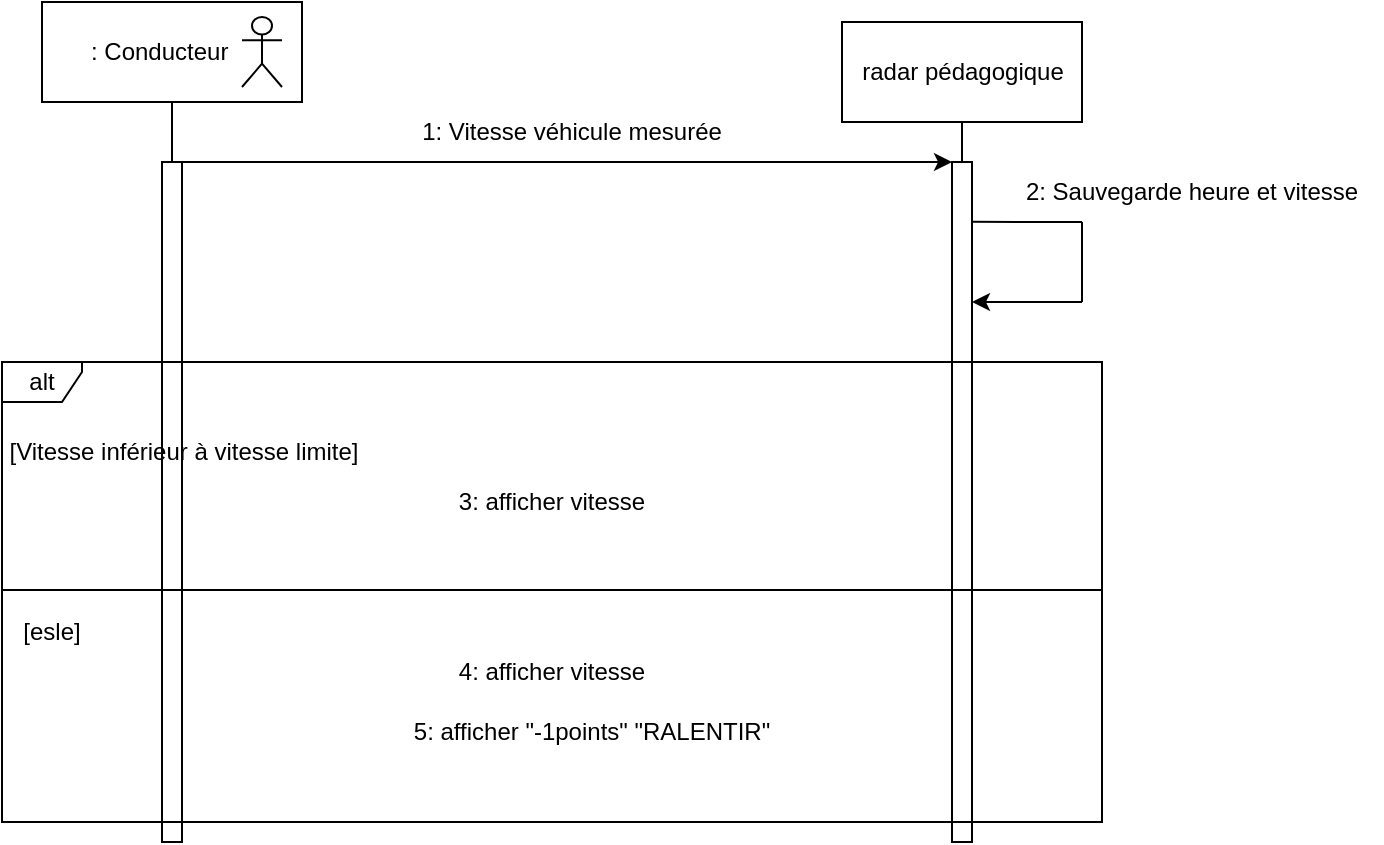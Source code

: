 <mxfile version="20.4.0" type="device"><diagram id="_Et_Fy_tGwG_t7Ec6Fml" name="Page-1"><mxGraphModel dx="781" dy="507" grid="1" gridSize="10" guides="1" tooltips="1" connect="1" arrows="1" fold="1" page="1" pageScale="1" pageWidth="827" pageHeight="1169" math="0" shadow="0"><root><mxCell id="0"/><mxCell id="1" parent="0"/><mxCell id="c1ZY-UzTme3sHLgllS3n-1" value=": Conducteur&amp;nbsp; &amp;nbsp;&amp;nbsp;" style="html=1;" vertex="1" parent="1"><mxGeometry x="180" y="60" width="130" height="50" as="geometry"/></mxCell><mxCell id="c1ZY-UzTme3sHLgllS3n-3" value="" style="shape=umlActor;verticalLabelPosition=bottom;verticalAlign=top;html=1;" vertex="1" parent="1"><mxGeometry x="280" y="67.5" width="20" height="35" as="geometry"/></mxCell><mxCell id="c1ZY-UzTme3sHLgllS3n-4" value="radar pédagogique" style="html=1;" vertex="1" parent="1"><mxGeometry x="580" y="70" width="120" height="50" as="geometry"/></mxCell><mxCell id="c1ZY-UzTme3sHLgllS3n-6" value="" style="html=1;" vertex="1" parent="1"><mxGeometry x="240" y="140" width="10" height="340" as="geometry"/></mxCell><mxCell id="c1ZY-UzTme3sHLgllS3n-7" value="" style="html=1;" vertex="1" parent="1"><mxGeometry x="635" y="140" width="10" height="340" as="geometry"/></mxCell><mxCell id="c1ZY-UzTme3sHLgllS3n-10" value="" style="endArrow=none;html=1;rounded=0;entryX=0.5;entryY=1;entryDx=0;entryDy=0;exitX=0.5;exitY=0;exitDx=0;exitDy=0;" edge="1" parent="1" source="c1ZY-UzTme3sHLgllS3n-6" target="c1ZY-UzTme3sHLgllS3n-1"><mxGeometry width="50" height="50" relative="1" as="geometry"><mxPoint x="220" y="160" as="sourcePoint"/><mxPoint x="270" y="110" as="targetPoint"/></mxGeometry></mxCell><mxCell id="c1ZY-UzTme3sHLgllS3n-11" value="" style="endArrow=none;html=1;rounded=0;entryX=0.5;entryY=1;entryDx=0;entryDy=0;" edge="1" parent="1" target="c1ZY-UzTme3sHLgllS3n-4"><mxGeometry width="50" height="50" relative="1" as="geometry"><mxPoint x="640" y="140" as="sourcePoint"/><mxPoint x="255" y="120" as="targetPoint"/></mxGeometry></mxCell><mxCell id="c1ZY-UzTme3sHLgllS3n-12" value="" style="endArrow=classic;html=1;rounded=0;exitX=0.5;exitY=0;exitDx=0;exitDy=0;entryX=0;entryY=0;entryDx=0;entryDy=0;" edge="1" parent="1" source="c1ZY-UzTme3sHLgllS3n-6" target="c1ZY-UzTme3sHLgllS3n-7"><mxGeometry width="50" height="50" relative="1" as="geometry"><mxPoint x="320" y="190" as="sourcePoint"/><mxPoint x="370" y="140" as="targetPoint"/></mxGeometry></mxCell><mxCell id="c1ZY-UzTme3sHLgllS3n-13" value="1: Vitesse véhicule mesurée" style="text;html=1;strokeColor=none;fillColor=none;align=center;verticalAlign=middle;whiteSpace=wrap;rounded=0;strokeWidth=1;" vertex="1" parent="1"><mxGeometry x="360" y="110" width="170" height="30" as="geometry"/></mxCell><mxCell id="c1ZY-UzTme3sHLgllS3n-14" value="" style="endArrow=none;html=1;rounded=0;exitX=0.975;exitY=0.088;exitDx=0;exitDy=0;exitPerimeter=0;" edge="1" parent="1" source="c1ZY-UzTme3sHLgllS3n-7"><mxGeometry width="50" height="50" relative="1" as="geometry"><mxPoint x="650" y="170" as="sourcePoint"/><mxPoint x="700" y="170" as="targetPoint"/></mxGeometry></mxCell><mxCell id="c1ZY-UzTme3sHLgllS3n-15" value="" style="endArrow=none;html=1;rounded=0;" edge="1" parent="1"><mxGeometry width="50" height="50" relative="1" as="geometry"><mxPoint x="700" y="210" as="sourcePoint"/><mxPoint x="700" y="170" as="targetPoint"/></mxGeometry></mxCell><mxCell id="c1ZY-UzTme3sHLgllS3n-16" value="" style="endArrow=classic;html=1;rounded=0;" edge="1" parent="1"><mxGeometry width="50" height="50" relative="1" as="geometry"><mxPoint x="700" y="210" as="sourcePoint"/><mxPoint x="645" y="210" as="targetPoint"/></mxGeometry></mxCell><mxCell id="c1ZY-UzTme3sHLgllS3n-17" value="2: Sauvegarde heure et vitesse" style="text;html=1;strokeColor=none;fillColor=none;align=center;verticalAlign=middle;whiteSpace=wrap;rounded=0;strokeWidth=1;rotation=0;" vertex="1" parent="1"><mxGeometry x="660" y="140" width="190" height="30" as="geometry"/></mxCell><mxCell id="c1ZY-UzTme3sHLgllS3n-18" value="alt" style="shape=umlFrame;whiteSpace=wrap;html=1;strokeWidth=1;width=40;height=20;" vertex="1" parent="1"><mxGeometry x="160" y="240" width="550" height="230" as="geometry"/></mxCell><mxCell id="c1ZY-UzTme3sHLgllS3n-19" value="[Vitesse inférieur à vitesse limite]" style="text;html=1;strokeColor=none;fillColor=none;align=center;verticalAlign=middle;whiteSpace=wrap;rounded=0;strokeWidth=1;" vertex="1" parent="1"><mxGeometry x="161" y="270" width="180" height="30" as="geometry"/></mxCell><mxCell id="c1ZY-UzTme3sHLgllS3n-20" value="[esle]" style="text;html=1;strokeColor=none;fillColor=none;align=center;verticalAlign=middle;whiteSpace=wrap;rounded=0;strokeWidth=1;" vertex="1" parent="1"><mxGeometry x="160" y="360" width="50" height="30" as="geometry"/></mxCell><mxCell id="c1ZY-UzTme3sHLgllS3n-24" value="" style="line;strokeWidth=1;fillColor=none;align=left;verticalAlign=middle;spacingTop=-1;spacingLeft=3;spacingRight=3;rotatable=0;labelPosition=right;points=[];portConstraint=eastwest;strokeColor=inherit;" vertex="1" parent="1"><mxGeometry x="160" y="350" width="550" height="8" as="geometry"/></mxCell><mxCell id="c1ZY-UzTme3sHLgllS3n-25" value="3: afficher vitesse" style="text;html=1;strokeColor=none;fillColor=none;align=center;verticalAlign=middle;whiteSpace=wrap;rounded=0;strokeWidth=1;" vertex="1" parent="1"><mxGeometry x="350" y="295" width="170" height="30" as="geometry"/></mxCell><mxCell id="c1ZY-UzTme3sHLgllS3n-26" value="4: afficher vitesse" style="text;html=1;strokeColor=none;fillColor=none;align=center;verticalAlign=middle;whiteSpace=wrap;rounded=0;strokeWidth=1;" vertex="1" parent="1"><mxGeometry x="350" y="380" width="170" height="30" as="geometry"/></mxCell><mxCell id="c1ZY-UzTme3sHLgllS3n-27" value="5: afficher &quot;-1points&quot; &quot;RALENTIR&quot;" style="text;html=1;strokeColor=none;fillColor=none;align=center;verticalAlign=middle;whiteSpace=wrap;rounded=0;strokeWidth=1;" vertex="1" parent="1"><mxGeometry x="350" y="410" width="210" height="30" as="geometry"/></mxCell></root></mxGraphModel></diagram></mxfile>